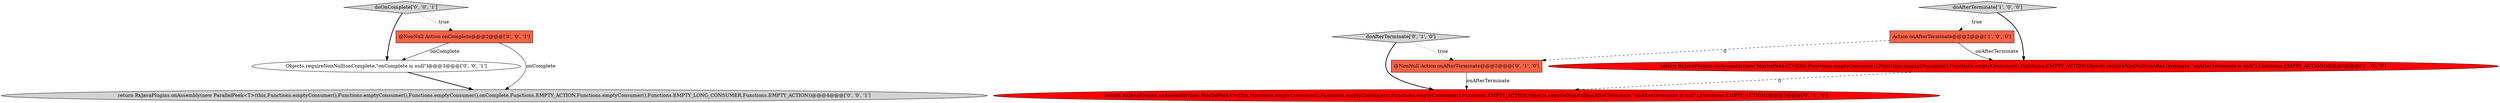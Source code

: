 digraph {
7 [style = filled, label = "Objects.requireNonNull(onComplete,\"onComplete is null\")@@@3@@@['0', '0', '1']", fillcolor = white, shape = ellipse image = "AAA0AAABBB3BBB"];
5 [style = filled, label = "doAfterTerminate['0', '1', '0']", fillcolor = lightgray, shape = diamond image = "AAA0AAABBB2BBB"];
1 [style = filled, label = "return RxJavaPlugins.onAssembly(new MaybePeek<T>(this,Functions.emptyConsumer(),Functions.emptyConsumer(),Functions.emptyConsumer(),Functions.EMPTY_ACTION,Objects.requireNonNull(onAfterTerminate,\"onAfterTerminate is null\"),Functions.EMPTY_ACTION))@@@3@@@['1', '0', '0']", fillcolor = red, shape = ellipse image = "AAA1AAABBB1BBB"];
0 [style = filled, label = "doAfterTerminate['1', '0', '0']", fillcolor = lightgray, shape = diamond image = "AAA0AAABBB1BBB"];
9 [style = filled, label = "doOnComplete['0', '0', '1']", fillcolor = lightgray, shape = diamond image = "AAA0AAABBB3BBB"];
4 [style = filled, label = "return RxJavaPlugins.onAssembly(new MaybePeek<>(this,Functions.emptyConsumer(),Functions.emptyConsumer(),Functions.emptyConsumer(),Functions.EMPTY_ACTION,Objects.requireNonNull(onAfterTerminate,\"onAfterTerminate is null\"),Functions.EMPTY_ACTION))@@@3@@@['0', '1', '0']", fillcolor = red, shape = ellipse image = "AAA1AAABBB2BBB"];
6 [style = filled, label = "@NonNull Action onComplete@@@2@@@['0', '0', '1']", fillcolor = tomato, shape = box image = "AAA0AAABBB3BBB"];
8 [style = filled, label = "return RxJavaPlugins.onAssembly(new ParallelPeek<T>(this,Functions.emptyConsumer(),Functions.emptyConsumer(),Functions.emptyConsumer(),onComplete,Functions.EMPTY_ACTION,Functions.emptyConsumer(),Functions.EMPTY_LONG_CONSUMER,Functions.EMPTY_ACTION))@@@4@@@['0', '0', '1']", fillcolor = lightgray, shape = ellipse image = "AAA0AAABBB3BBB"];
3 [style = filled, label = "@NonNull Action onAfterTerminate@@@2@@@['0', '1', '0']", fillcolor = tomato, shape = box image = "AAA1AAABBB2BBB"];
2 [style = filled, label = "Action onAfterTerminate@@@2@@@['1', '0', '0']", fillcolor = tomato, shape = box image = "AAA1AAABBB1BBB"];
1->4 [style = dashed, label="0"];
6->7 [style = solid, label="onComplete"];
6->8 [style = solid, label="onComplete"];
0->2 [style = dotted, label="true"];
5->3 [style = dotted, label="true"];
2->3 [style = dashed, label="0"];
9->7 [style = bold, label=""];
9->6 [style = dotted, label="true"];
7->8 [style = bold, label=""];
0->1 [style = bold, label=""];
3->4 [style = solid, label="onAfterTerminate"];
5->4 [style = bold, label=""];
2->1 [style = solid, label="onAfterTerminate"];
}
